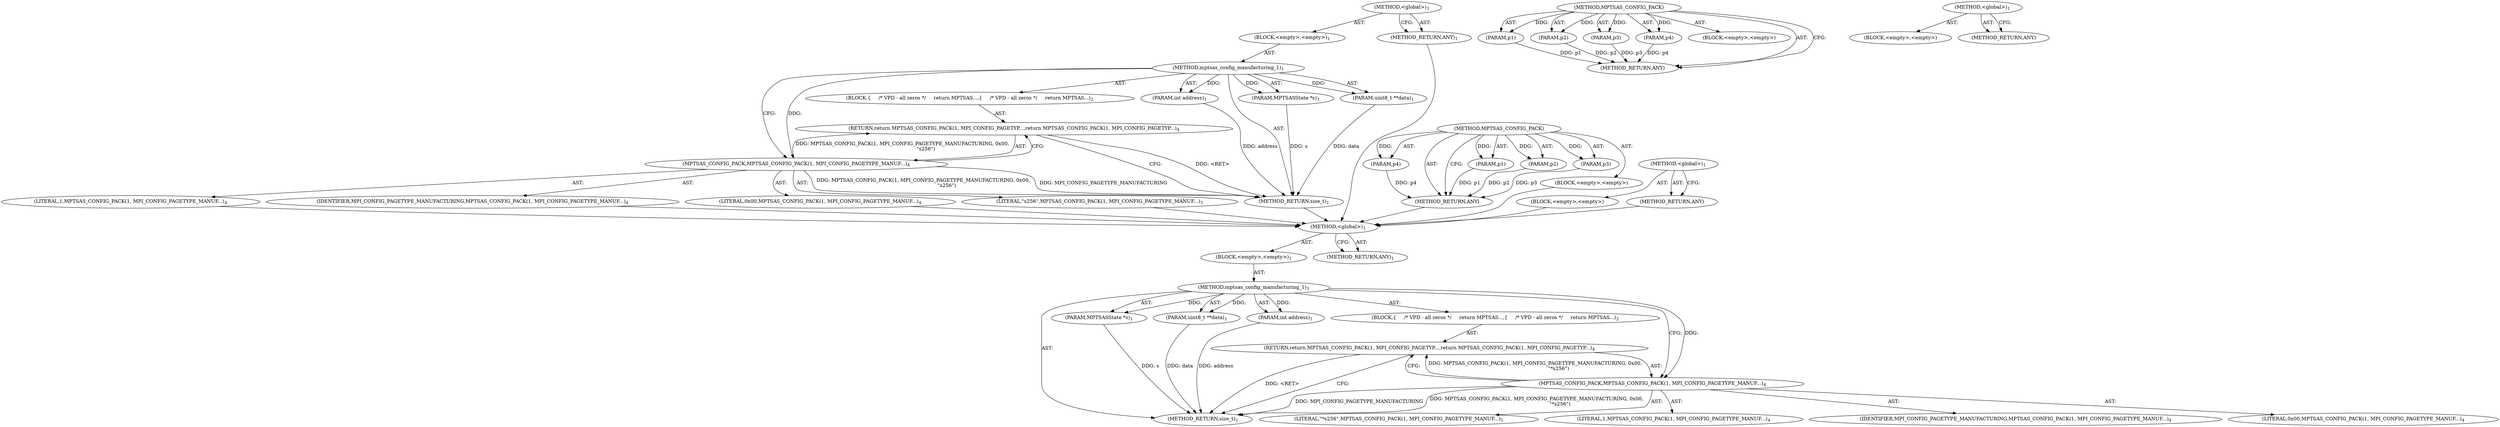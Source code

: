 digraph "&lt;global&gt;" {
vulnerable_6 [label=<(METHOD,&lt;global&gt;)<SUB>1</SUB>>];
vulnerable_7 [label=<(BLOCK,&lt;empty&gt;,&lt;empty&gt;)<SUB>1</SUB>>];
vulnerable_8 [label=<(METHOD,mptsas_config_manufacturing_1)<SUB>1</SUB>>];
vulnerable_9 [label=<(PARAM,MPTSASState *s)<SUB>1</SUB>>];
vulnerable_10 [label=<(PARAM,uint8_t **data)<SUB>1</SUB>>];
vulnerable_11 [label=<(PARAM,int address)<SUB>1</SUB>>];
vulnerable_12 [label=<(BLOCK,{
     /* VPD - all zeros */
     return MPTSAS...,{
     /* VPD - all zeros */
     return MPTSAS...)<SUB>2</SUB>>];
vulnerable_13 [label=<(RETURN,return MPTSAS_CONFIG_PACK(1, MPI_CONFIG_PAGETYP...,return MPTSAS_CONFIG_PACK(1, MPI_CONFIG_PAGETYP...)<SUB>4</SUB>>];
vulnerable_14 [label=<(MPTSAS_CONFIG_PACK,MPTSAS_CONFIG_PACK(1, MPI_CONFIG_PAGETYPE_MANUF...)<SUB>4</SUB>>];
vulnerable_15 [label=<(LITERAL,1,MPTSAS_CONFIG_PACK(1, MPI_CONFIG_PAGETYPE_MANUF...)<SUB>4</SUB>>];
vulnerable_16 [label=<(IDENTIFIER,MPI_CONFIG_PAGETYPE_MANUFACTURING,MPTSAS_CONFIG_PACK(1, MPI_CONFIG_PAGETYPE_MANUF...)<SUB>4</SUB>>];
vulnerable_17 [label=<(LITERAL,0x00,MPTSAS_CONFIG_PACK(1, MPI_CONFIG_PAGETYPE_MANUF...)<SUB>4</SUB>>];
vulnerable_18 [label=<(LITERAL,&quot;s256&quot;,MPTSAS_CONFIG_PACK(1, MPI_CONFIG_PAGETYPE_MANUF...)<SUB>5</SUB>>];
vulnerable_19 [label=<(METHOD_RETURN,size_t)<SUB>1</SUB>>];
vulnerable_21 [label=<(METHOD_RETURN,ANY)<SUB>1</SUB>>];
vulnerable_44 [label=<(METHOD,MPTSAS_CONFIG_PACK)>];
vulnerable_45 [label=<(PARAM,p1)>];
vulnerable_46 [label=<(PARAM,p2)>];
vulnerable_47 [label=<(PARAM,p3)>];
vulnerable_48 [label=<(PARAM,p4)>];
vulnerable_49 [label=<(BLOCK,&lt;empty&gt;,&lt;empty&gt;)>];
vulnerable_50 [label=<(METHOD_RETURN,ANY)>];
vulnerable_38 [label=<(METHOD,&lt;global&gt;)<SUB>1</SUB>>];
vulnerable_39 [label=<(BLOCK,&lt;empty&gt;,&lt;empty&gt;)>];
vulnerable_40 [label=<(METHOD_RETURN,ANY)>];
fixed_6 [label=<(METHOD,&lt;global&gt;)<SUB>1</SUB>>];
fixed_7 [label=<(BLOCK,&lt;empty&gt;,&lt;empty&gt;)<SUB>1</SUB>>];
fixed_8 [label=<(METHOD,mptsas_config_manufacturing_1)<SUB>1</SUB>>];
fixed_9 [label=<(PARAM,MPTSASState *s)<SUB>1</SUB>>];
fixed_10 [label=<(PARAM,uint8_t **data)<SUB>1</SUB>>];
fixed_11 [label=<(PARAM,int address)<SUB>1</SUB>>];
fixed_12 [label=<(BLOCK,{
     /* VPD - all zeros */
     return MPTSAS...,{
     /* VPD - all zeros */
     return MPTSAS...)<SUB>2</SUB>>];
fixed_13 [label=<(RETURN,return MPTSAS_CONFIG_PACK(1, MPI_CONFIG_PAGETYP...,return MPTSAS_CONFIG_PACK(1, MPI_CONFIG_PAGETYP...)<SUB>4</SUB>>];
fixed_14 [label=<(MPTSAS_CONFIG_PACK,MPTSAS_CONFIG_PACK(1, MPI_CONFIG_PAGETYPE_MANUF...)<SUB>4</SUB>>];
fixed_15 [label=<(LITERAL,1,MPTSAS_CONFIG_PACK(1, MPI_CONFIG_PAGETYPE_MANUF...)<SUB>4</SUB>>];
fixed_16 [label=<(IDENTIFIER,MPI_CONFIG_PAGETYPE_MANUFACTURING,MPTSAS_CONFIG_PACK(1, MPI_CONFIG_PAGETYPE_MANUF...)<SUB>4</SUB>>];
fixed_17 [label=<(LITERAL,0x00,MPTSAS_CONFIG_PACK(1, MPI_CONFIG_PAGETYPE_MANUF...)<SUB>4</SUB>>];
fixed_18 [label=<(LITERAL,&quot;*s256&quot;,MPTSAS_CONFIG_PACK(1, MPI_CONFIG_PAGETYPE_MANUF...)<SUB>5</SUB>>];
fixed_19 [label=<(METHOD_RETURN,size_t)<SUB>1</SUB>>];
fixed_21 [label=<(METHOD_RETURN,ANY)<SUB>1</SUB>>];
fixed_44 [label=<(METHOD,MPTSAS_CONFIG_PACK)>];
fixed_45 [label=<(PARAM,p1)>];
fixed_46 [label=<(PARAM,p2)>];
fixed_47 [label=<(PARAM,p3)>];
fixed_48 [label=<(PARAM,p4)>];
fixed_49 [label=<(BLOCK,&lt;empty&gt;,&lt;empty&gt;)>];
fixed_50 [label=<(METHOD_RETURN,ANY)>];
fixed_38 [label=<(METHOD,&lt;global&gt;)<SUB>1</SUB>>];
fixed_39 [label=<(BLOCK,&lt;empty&gt;,&lt;empty&gt;)>];
fixed_40 [label=<(METHOD_RETURN,ANY)>];
vulnerable_6 -> vulnerable_7  [key=0, label="AST: "];
vulnerable_6 -> vulnerable_21  [key=0, label="AST: "];
vulnerable_6 -> vulnerable_21  [key=1, label="CFG: "];
vulnerable_7 -> vulnerable_8  [key=0, label="AST: "];
vulnerable_8 -> vulnerable_9  [key=0, label="AST: "];
vulnerable_8 -> vulnerable_9  [key=1, label="DDG: "];
vulnerable_8 -> vulnerable_10  [key=0, label="AST: "];
vulnerable_8 -> vulnerable_10  [key=1, label="DDG: "];
vulnerable_8 -> vulnerable_11  [key=0, label="AST: "];
vulnerable_8 -> vulnerable_11  [key=1, label="DDG: "];
vulnerable_8 -> vulnerable_12  [key=0, label="AST: "];
vulnerable_8 -> vulnerable_19  [key=0, label="AST: "];
vulnerable_8 -> vulnerable_14  [key=0, label="CFG: "];
vulnerable_8 -> vulnerable_14  [key=1, label="DDG: "];
vulnerable_9 -> vulnerable_19  [key=0, label="DDG: s"];
vulnerable_10 -> vulnerable_19  [key=0, label="DDG: data"];
vulnerable_11 -> vulnerable_19  [key=0, label="DDG: address"];
vulnerable_12 -> vulnerable_13  [key=0, label="AST: "];
vulnerable_13 -> vulnerable_14  [key=0, label="AST: "];
vulnerable_13 -> vulnerable_19  [key=0, label="CFG: "];
vulnerable_13 -> vulnerable_19  [key=1, label="DDG: &lt;RET&gt;"];
vulnerable_14 -> vulnerable_15  [key=0, label="AST: "];
vulnerable_14 -> vulnerable_16  [key=0, label="AST: "];
vulnerable_14 -> vulnerable_17  [key=0, label="AST: "];
vulnerable_14 -> vulnerable_18  [key=0, label="AST: "];
vulnerable_14 -> vulnerable_13  [key=0, label="CFG: "];
vulnerable_14 -> vulnerable_13  [key=1, label="DDG: MPTSAS_CONFIG_PACK(1, MPI_CONFIG_PAGETYPE_MANUFACTURING, 0x00,
                              &quot;s256&quot;)"];
vulnerable_14 -> vulnerable_19  [key=0, label="DDG: MPI_CONFIG_PAGETYPE_MANUFACTURING"];
vulnerable_14 -> vulnerable_19  [key=1, label="DDG: MPTSAS_CONFIG_PACK(1, MPI_CONFIG_PAGETYPE_MANUFACTURING, 0x00,
                              &quot;s256&quot;)"];
vulnerable_15 -> fixed_6  [key=0];
vulnerable_16 -> fixed_6  [key=0];
vulnerable_17 -> fixed_6  [key=0];
vulnerable_18 -> fixed_6  [key=0];
vulnerable_19 -> fixed_6  [key=0];
vulnerable_21 -> fixed_6  [key=0];
vulnerable_44 -> vulnerable_45  [key=0, label="AST: "];
vulnerable_44 -> vulnerable_45  [key=1, label="DDG: "];
vulnerable_44 -> vulnerable_49  [key=0, label="AST: "];
vulnerable_44 -> vulnerable_46  [key=0, label="AST: "];
vulnerable_44 -> vulnerable_46  [key=1, label="DDG: "];
vulnerable_44 -> vulnerable_50  [key=0, label="AST: "];
vulnerable_44 -> vulnerable_50  [key=1, label="CFG: "];
vulnerable_44 -> vulnerable_47  [key=0, label="AST: "];
vulnerable_44 -> vulnerable_47  [key=1, label="DDG: "];
vulnerable_44 -> vulnerable_48  [key=0, label="AST: "];
vulnerable_44 -> vulnerable_48  [key=1, label="DDG: "];
vulnerable_45 -> vulnerable_50  [key=0, label="DDG: p1"];
vulnerable_46 -> vulnerable_50  [key=0, label="DDG: p2"];
vulnerable_47 -> vulnerable_50  [key=0, label="DDG: p3"];
vulnerable_48 -> vulnerable_50  [key=0, label="DDG: p4"];
vulnerable_49 -> fixed_6  [key=0];
vulnerable_50 -> fixed_6  [key=0];
vulnerable_38 -> vulnerable_39  [key=0, label="AST: "];
vulnerable_38 -> vulnerable_40  [key=0, label="AST: "];
vulnerable_38 -> vulnerable_40  [key=1, label="CFG: "];
vulnerable_39 -> fixed_6  [key=0];
vulnerable_40 -> fixed_6  [key=0];
fixed_6 -> fixed_7  [key=0, label="AST: "];
fixed_6 -> fixed_21  [key=0, label="AST: "];
fixed_6 -> fixed_21  [key=1, label="CFG: "];
fixed_7 -> fixed_8  [key=0, label="AST: "];
fixed_8 -> fixed_9  [key=0, label="AST: "];
fixed_8 -> fixed_9  [key=1, label="DDG: "];
fixed_8 -> fixed_10  [key=0, label="AST: "];
fixed_8 -> fixed_10  [key=1, label="DDG: "];
fixed_8 -> fixed_11  [key=0, label="AST: "];
fixed_8 -> fixed_11  [key=1, label="DDG: "];
fixed_8 -> fixed_12  [key=0, label="AST: "];
fixed_8 -> fixed_19  [key=0, label="AST: "];
fixed_8 -> fixed_14  [key=0, label="CFG: "];
fixed_8 -> fixed_14  [key=1, label="DDG: "];
fixed_9 -> fixed_19  [key=0, label="DDG: s"];
fixed_10 -> fixed_19  [key=0, label="DDG: data"];
fixed_11 -> fixed_19  [key=0, label="DDG: address"];
fixed_12 -> fixed_13  [key=0, label="AST: "];
fixed_13 -> fixed_14  [key=0, label="AST: "];
fixed_13 -> fixed_19  [key=0, label="CFG: "];
fixed_13 -> fixed_19  [key=1, label="DDG: &lt;RET&gt;"];
fixed_14 -> fixed_15  [key=0, label="AST: "];
fixed_14 -> fixed_16  [key=0, label="AST: "];
fixed_14 -> fixed_17  [key=0, label="AST: "];
fixed_14 -> fixed_18  [key=0, label="AST: "];
fixed_14 -> fixed_13  [key=0, label="CFG: "];
fixed_14 -> fixed_13  [key=1, label="DDG: MPTSAS_CONFIG_PACK(1, MPI_CONFIG_PAGETYPE_MANUFACTURING, 0x00,
                              &quot;*s256&quot;)"];
fixed_14 -> fixed_19  [key=0, label="DDG: MPI_CONFIG_PAGETYPE_MANUFACTURING"];
fixed_14 -> fixed_19  [key=1, label="DDG: MPTSAS_CONFIG_PACK(1, MPI_CONFIG_PAGETYPE_MANUFACTURING, 0x00,
                              &quot;*s256&quot;)"];
fixed_44 -> fixed_45  [key=0, label="AST: "];
fixed_44 -> fixed_45  [key=1, label="DDG: "];
fixed_44 -> fixed_49  [key=0, label="AST: "];
fixed_44 -> fixed_46  [key=0, label="AST: "];
fixed_44 -> fixed_46  [key=1, label="DDG: "];
fixed_44 -> fixed_50  [key=0, label="AST: "];
fixed_44 -> fixed_50  [key=1, label="CFG: "];
fixed_44 -> fixed_47  [key=0, label="AST: "];
fixed_44 -> fixed_47  [key=1, label="DDG: "];
fixed_44 -> fixed_48  [key=0, label="AST: "];
fixed_44 -> fixed_48  [key=1, label="DDG: "];
fixed_45 -> fixed_50  [key=0, label="DDG: p1"];
fixed_46 -> fixed_50  [key=0, label="DDG: p2"];
fixed_47 -> fixed_50  [key=0, label="DDG: p3"];
fixed_48 -> fixed_50  [key=0, label="DDG: p4"];
fixed_38 -> fixed_39  [key=0, label="AST: "];
fixed_38 -> fixed_40  [key=0, label="AST: "];
fixed_38 -> fixed_40  [key=1, label="CFG: "];
}
